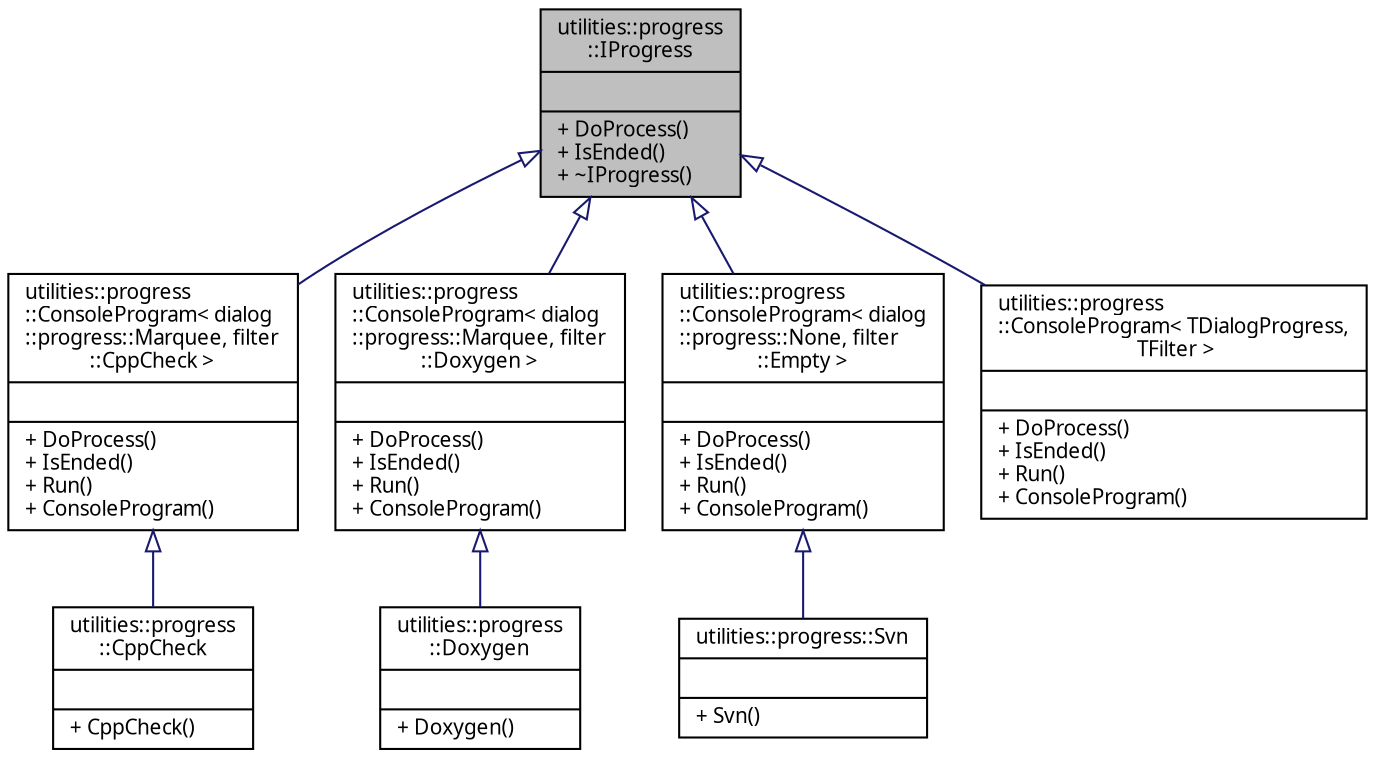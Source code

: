 digraph "utilities::progress::IProgress"
{
 // INTERACTIVE_SVG=YES
  edge [fontname="Verdana",fontsize="10",labelfontname="Verdana",labelfontsize="10"];
  node [fontname="Verdana",fontsize="10",shape=record];
  Node1 [label="{utilities::progress\l::IProgress\n||+ DoProcess()\l+ IsEnded()\l+ ~IProgress()\l}",height=0.2,width=0.4,color="black", fillcolor="grey75", style="filled", fontcolor="black"];
  Node1 -> Node2 [dir="back",color="midnightblue",fontsize="10",style="solid",arrowtail="onormal",fontname="Verdana"];
  Node2 [label="{utilities::progress\l::ConsoleProgram\< dialog\l::progress::Marquee, filter\l::CppCheck \>\n||+ DoProcess()\l+ IsEnded()\l+ Run()\l+ ConsoleProgram()\l}",height=0.2,width=0.4,color="black", fillcolor="white", style="filled",URL="$classutilities_1_1progress_1_1_console_program.html"];
  Node2 -> Node3 [dir="back",color="midnightblue",fontsize="10",style="solid",arrowtail="onormal",fontname="Verdana"];
  Node3 [label="{utilities::progress\l::CppCheck\n||+ CppCheck()\l}",height=0.2,width=0.4,color="black", fillcolor="white", style="filled",URL="$classutilities_1_1progress_1_1_cpp_check.html",tooltip="Класс входит в Проект Progress   Класс-обертка для отображения прогресса работы Doxygen. "];
  Node1 -> Node4 [dir="back",color="midnightblue",fontsize="10",style="solid",arrowtail="onormal",fontname="Verdana"];
  Node4 [label="{utilities::progress\l::ConsoleProgram\< dialog\l::progress::Marquee, filter\l::Doxygen \>\n||+ DoProcess()\l+ IsEnded()\l+ Run()\l+ ConsoleProgram()\l}",height=0.2,width=0.4,color="black", fillcolor="white", style="filled",URL="$classutilities_1_1progress_1_1_console_program.html"];
  Node4 -> Node5 [dir="back",color="midnightblue",fontsize="10",style="solid",arrowtail="onormal",fontname="Verdana"];
  Node5 [label="{utilities::progress\l::Doxygen\n||+ Doxygen()\l}",height=0.2,width=0.4,color="black", fillcolor="white", style="filled",URL="$classutilities_1_1progress_1_1_doxygen.html",tooltip="Класс входит в Проект Progress   Класс-обертка для отображения прогресса работы Doxygen. "];
  Node1 -> Node6 [dir="back",color="midnightblue",fontsize="10",style="solid",arrowtail="onormal",fontname="Verdana"];
  Node6 [label="{utilities::progress\l::ConsoleProgram\< dialog\l::progress::None, filter\l::Empty \>\n||+ DoProcess()\l+ IsEnded()\l+ Run()\l+ ConsoleProgram()\l}",height=0.2,width=0.4,color="black", fillcolor="white", style="filled",URL="$classutilities_1_1progress_1_1_console_program.html"];
  Node6 -> Node7 [dir="back",color="midnightblue",fontsize="10",style="solid",arrowtail="onormal",fontname="Verdana"];
  Node7 [label="{utilities::progress::Svn\n||+ Svn()\l}",height=0.2,width=0.4,color="black", fillcolor="white", style="filled",URL="$classutilities_1_1progress_1_1_svn.html",tooltip="Класс входит в Проект Progress   Класс-обертка для отображения прогресса работы Svn. "];
  Node1 -> Node8 [dir="back",color="midnightblue",fontsize="10",style="solid",arrowtail="onormal",fontname="Verdana"];
  Node8 [label="{utilities::progress\l::ConsoleProgram\< TDialogProgress,\l TFilter \>\n||+ DoProcess()\l+ IsEnded()\l+ Run()\l+ ConsoleProgram()\l}",height=0.2,width=0.4,color="black", fillcolor="white", style="filled",URL="$classutilities_1_1progress_1_1_console_program.html",tooltip="Класс входит в Проект Progress   Класс-обертка для отображения прогресса процесса. "];
}
